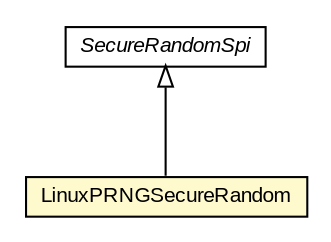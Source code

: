 #!/usr/local/bin/dot
#
# Class diagram 
# Generated by UMLGraph version R5_6-24-gf6e263 (http://www.umlgraph.org/)
#

digraph G {
	edge [fontname="arial",fontsize=10,labelfontname="arial",labelfontsize=10];
	node [fontname="arial",fontsize=10,shape=plaintext];
	nodesep=0.25;
	ranksep=0.5;
	// org.miloss.fgsms.common.AesCbcWithIntegrity.PrngFixes.LinuxPRNGSecureRandom
	c122174 [label=<<table title="org.miloss.fgsms.common.AesCbcWithIntegrity.PrngFixes.LinuxPRNGSecureRandom" border="0" cellborder="1" cellspacing="0" cellpadding="2" port="p" bgcolor="lemonChiffon" href="./AesCbcWithIntegrity.PrngFixes.LinuxPRNGSecureRandom.html">
		<tr><td><table border="0" cellspacing="0" cellpadding="1">
<tr><td align="center" balign="center"> LinuxPRNGSecureRandom </td></tr>
		</table></td></tr>
		</table>>, URL="./AesCbcWithIntegrity.PrngFixes.LinuxPRNGSecureRandom.html", fontname="arial", fontcolor="black", fontsize=10.0];
	//org.miloss.fgsms.common.AesCbcWithIntegrity.PrngFixes.LinuxPRNGSecureRandom extends java.security.SecureRandomSpi
	c122527:p -> c122174:p [dir=back,arrowtail=empty];
	// java.security.SecureRandomSpi
	c122527 [label=<<table title="java.security.SecureRandomSpi" border="0" cellborder="1" cellspacing="0" cellpadding="2" port="p" href="http://java.sun.com/j2se/1.4.2/docs/api/java/security/SecureRandomSpi.html">
		<tr><td><table border="0" cellspacing="0" cellpadding="1">
<tr><td align="center" balign="center"><font face="arial italic"> SecureRandomSpi </font></td></tr>
		</table></td></tr>
		</table>>, URL="http://java.sun.com/j2se/1.4.2/docs/api/java/security/SecureRandomSpi.html", fontname="arial", fontcolor="black", fontsize=10.0];
}

